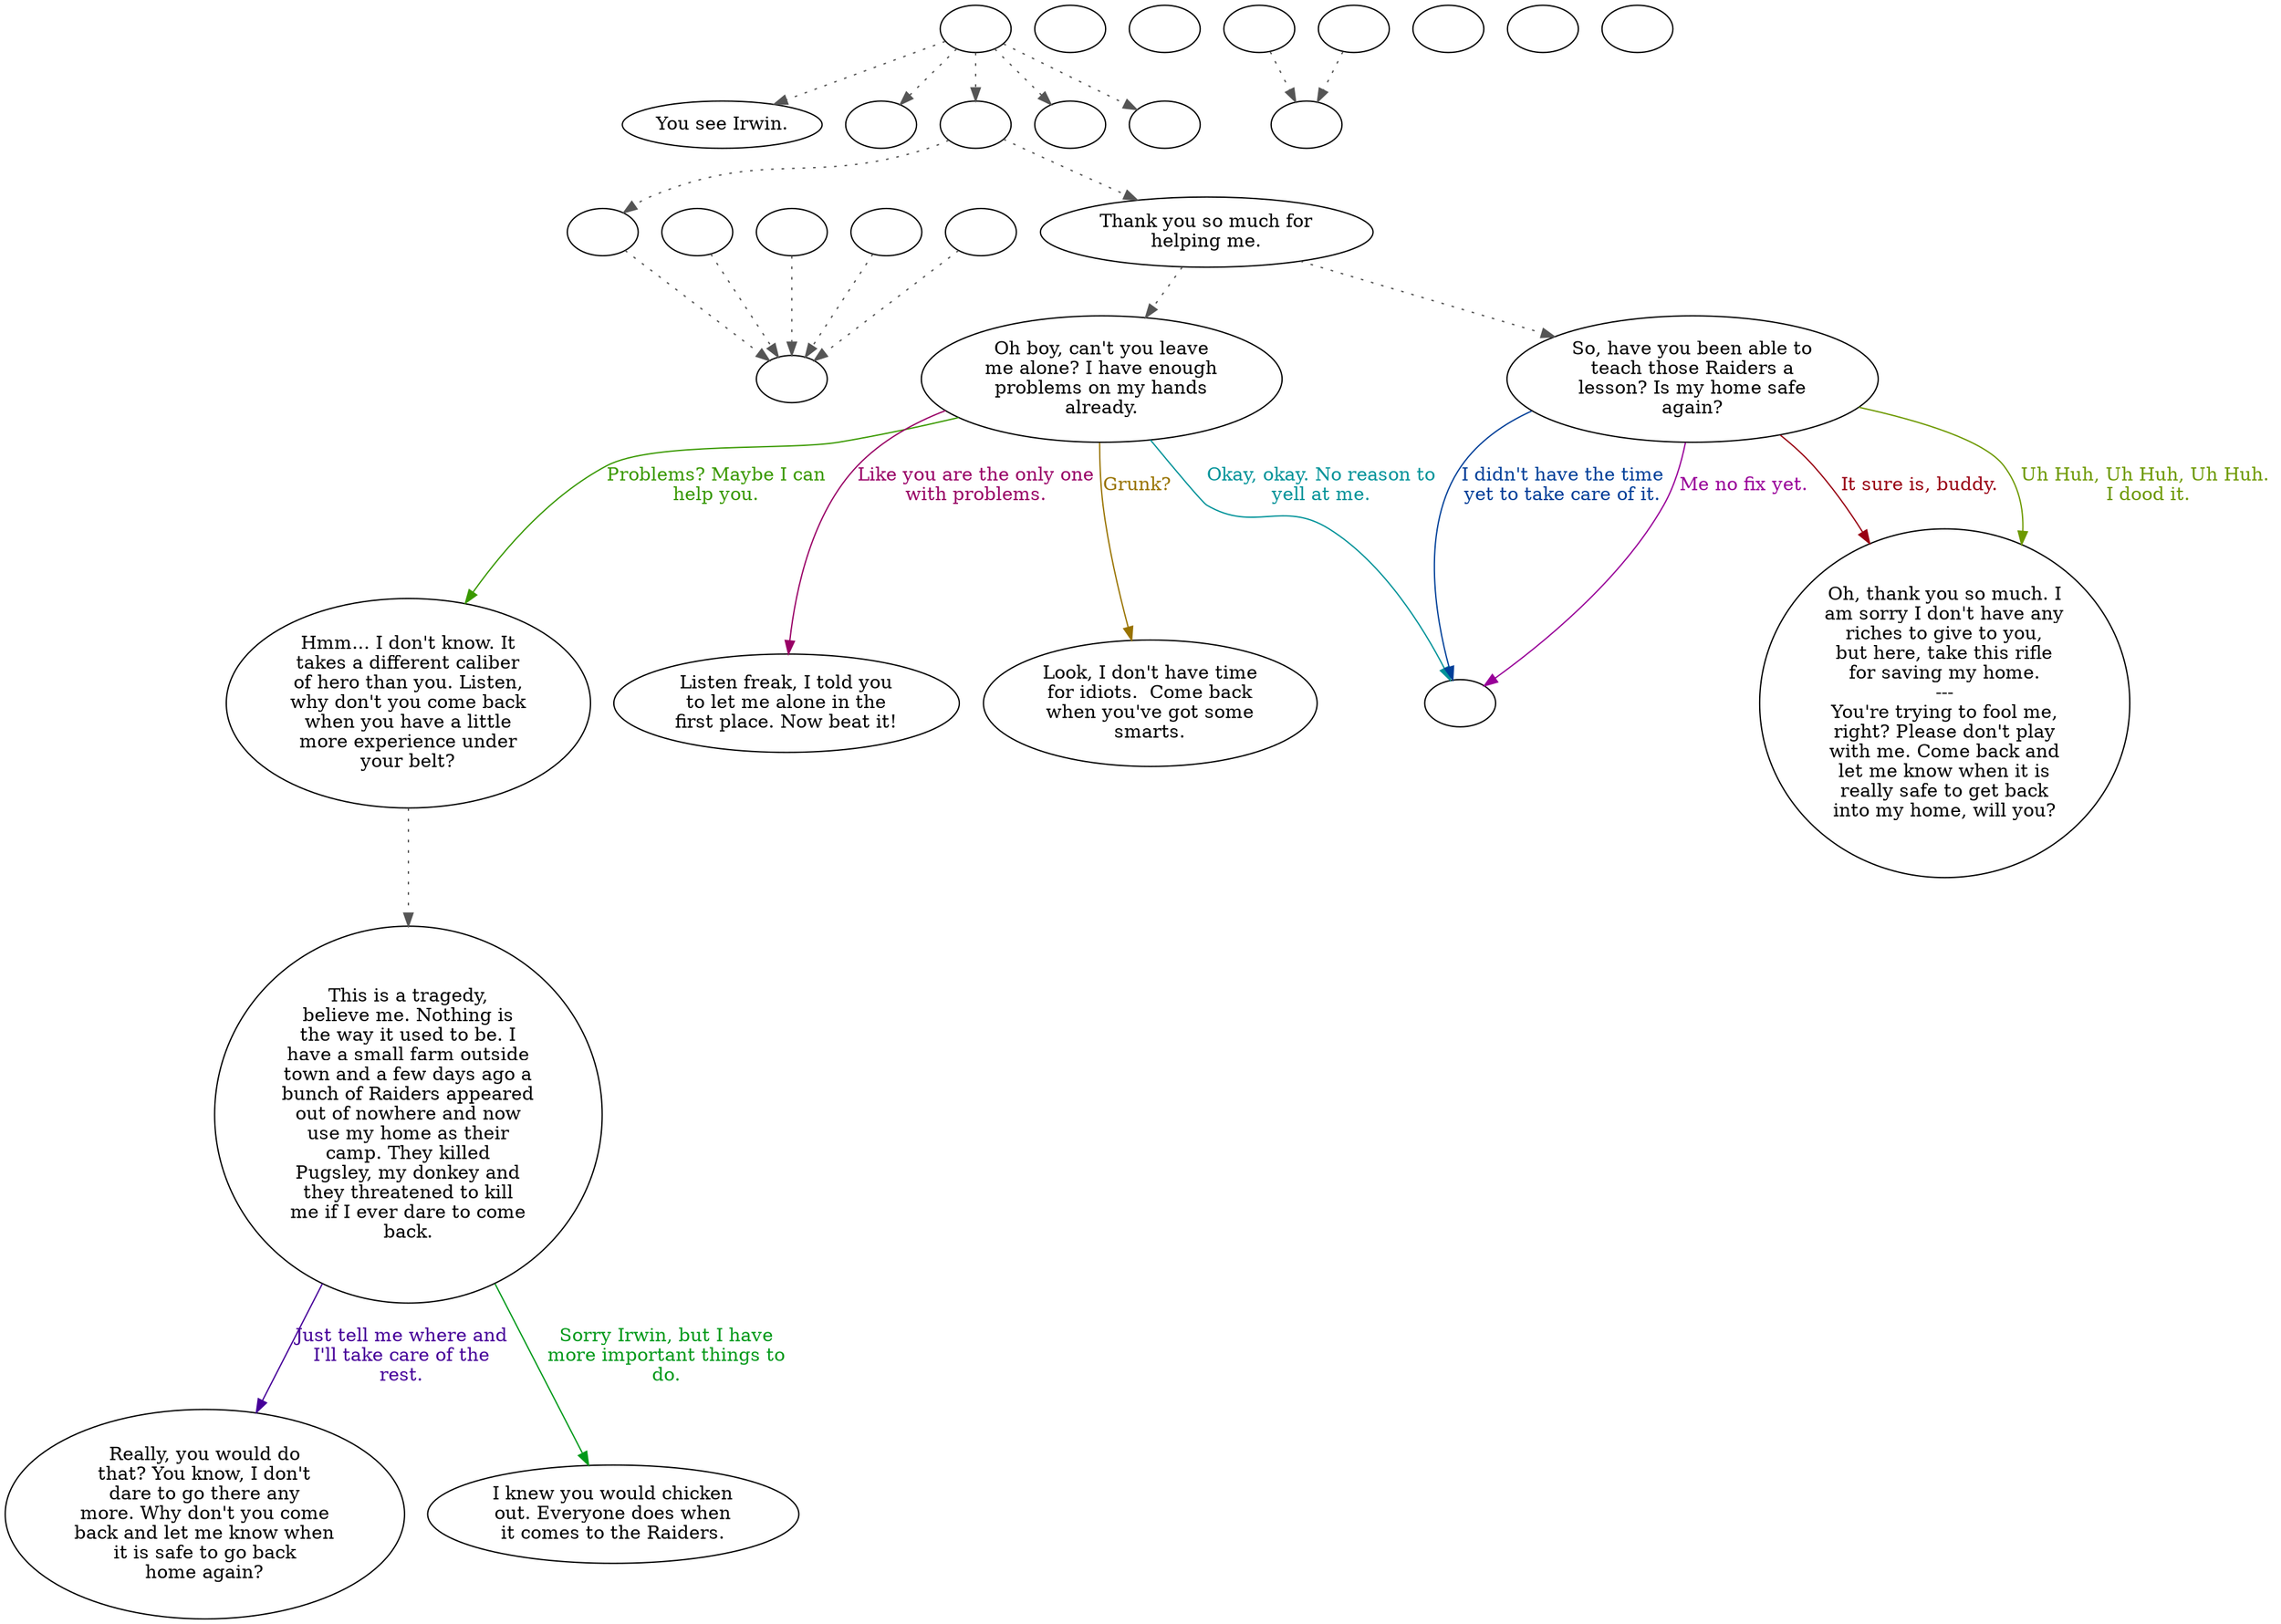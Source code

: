 digraph IRWIN {
  "start" [style=filled       fillcolor="#FFFFFF"       color="#000000"]
  "start" -> "look_at_p_proc" [style=dotted color="#555555"]
  "start" -> "pickup_p_proc" [style=dotted color="#555555"]
  "start" -> "talk_p_proc" [style=dotted color="#555555"]
  "start" -> "critter_p_proc" [style=dotted color="#555555"]
  "start" -> "destroy_p_proc" [style=dotted color="#555555"]
  "start" [label=""]
  "combat" [style=filled       fillcolor="#FFFFFF"       color="#000000"]
  "combat" [label=""]
  "critter_p_proc" [style=filled       fillcolor="#FFFFFF"       color="#000000"]
  "critter_p_proc" [label=""]
  "pickup_p_proc" [style=filled       fillcolor="#FFFFFF"       color="#000000"]
  "pickup_p_proc" [label=""]
  "talk_p_proc" [style=filled       fillcolor="#FFFFFF"       color="#000000"]
  "talk_p_proc" -> "get_reaction" [style=dotted color="#555555"]
  "talk_p_proc" -> "IrwinTalks" [style=dotted color="#555555"]
  "talk_p_proc" [label=""]
  "destroy_p_proc" [style=filled       fillcolor="#FFFFFF"       color="#000000"]
  "destroy_p_proc" [label=""]
  "look_at_p_proc" [style=filled       fillcolor="#FFFFFF"       color="#000000"]
  "look_at_p_proc" [label="You see Irwin."]
  "damage_p_proc" [style=filled       fillcolor="#FFFFFF"       color="#000000"]
  "damage_p_proc" [label=""]
  "IrwinTalks" [style=filled       fillcolor="#FFFFFF"       color="#000000"]
  "IrwinTalks" -> "Irwin00" [style=dotted color="#555555"]
  "IrwinTalks" -> "Irwin05" [style=dotted color="#555555"]
  "IrwinTalks" [label="Thank you so much for\nhelping me."]
  "IrwinAccept" [style=filled       fillcolor="#FFFFFF"       color="#000000"]
  "IrwinAccept" [label="Really, you would do\nthat? You know, I don't\ndare to go there any\nmore. Why don't you come\nback and let me know when\nit is safe to go back\nhome again?"]
  "IrwinEnd" [style=filled       fillcolor="#FFFFFF"       color="#000000"]
  "IrwinEnd" [label=""]
  "Irwin00" [style=filled       fillcolor="#FFFFFF"       color="#000000"]
  "Irwin00" [label="Oh boy, can't you leave\nme alone? I have enough\nproblems on my hands\nalready."]
  "Irwin00" -> "Irwin01" [label="Problems? Maybe I can\nhelp you." color="#399900" fontcolor="#399900"]
  "Irwin00" -> "Irwin03" [label="Like you are the only one\nwith problems." color="#990066" fontcolor="#990066"]
  "Irwin00" -> "IrwinEnd" [label="Okay, okay. No reason to\nyell at me." color="#009399" fontcolor="#009399"]
  "Irwin00" -> "Irwin07" [label="Grunk?" color="#997300" fontcolor="#997300"]
  "Irwin01" [style=filled       fillcolor="#FFFFFF"       color="#000000"]
  "Irwin01" -> "Irwin02" [style=dotted color="#555555"]
  "Irwin01" [label="Hmm... I don't know. It\ntakes a different caliber\nof hero than you. Listen,\nwhy don't you come back\nwhen you have a little\nmore experience under\nyour belt?"]
  "Irwin02" [style=filled       fillcolor="#FFFFFF"       color="#000000"]
  "Irwin02" [label="This is a tragedy,\nbelieve me. Nothing is\nthe way it used to be. I\nhave a small farm outside\ntown and a few days ago a\nbunch of Raiders appeared\nout of nowhere and now\nuse my home as their\ncamp. They killed\nPugsley, my donkey and\nthey threatened to kill\nme if I ever dare to come\nback."]
  "Irwin02" -> "IrwinAccept" [label="Just tell me where and\nI'll take care of the\nrest." color="#460099" fontcolor="#460099"]
  "Irwin02" -> "Irwin04" [label="Sorry Irwin, but I have\nmore important things to\ndo." color="#009919" fontcolor="#009919"]
  "Irwin03" [style=filled       fillcolor="#FFFFFF"       color="#000000"]
  "Irwin03" [label="Listen freak, I told you\nto let me alone in the\nfirst place. Now beat it!"]
  "Irwin04" [style=filled       fillcolor="#FFFFFF"       color="#000000"]
  "Irwin04" [label="I knew you would chicken\nout. Everyone does when\nit comes to the Raiders."]
  "Irwin05" [style=filled       fillcolor="#FFFFFF"       color="#000000"]
  "Irwin05" [label="So, have you been able to\nteach those Raiders a\nlesson? Is my home safe\nagain?"]
  "Irwin05" -> "Irwin06" [label="It sure is, buddy." color="#990013" fontcolor="#990013"]
  "Irwin05" -> "IrwinEnd" [label="I didn't have the time\nyet to take care of it." color="#004099" fontcolor="#004099"]
  "Irwin05" -> "Irwin06" [label="Uh Huh, Uh Huh, Uh Huh. \nI dood it." color="#6D9900" fontcolor="#6D9900"]
  "Irwin05" -> "IrwinEnd" [label="Me no fix yet." color="#990099" fontcolor="#990099"]
  "Irwin06" [style=filled       fillcolor="#FFFFFF"       color="#000000"]
  "Irwin06" [label="Oh, thank you so much. I\nam sorry I don't have any\nriches to give to you,\nbut here, take this rifle\nfor saving my home.\n---\nYou're trying to fool me,\nright? Please don't play\nwith me. Come back and\nlet me know when it is\nreally safe to get back\ninto my home, will you?"]
  "Irwin07" [style=filled       fillcolor="#FFFFFF"       color="#000000"]
  "Irwin07" [label="Look, I don't have time\nfor idiots.  Come back\nwhen you've got some\nsmarts."]
  "get_reaction" [style=filled       fillcolor="#FFFFFF"       color="#000000"]
  "get_reaction" -> "ReactToLevel" [style=dotted color="#555555"]
  "get_reaction" [label=""]
  "ReactToLevel" [style=filled       fillcolor="#FFFFFF"       color="#000000"]
  "ReactToLevel" [label=""]
  "LevelToReact" [style=filled       fillcolor="#FFFFFF"       color="#000000"]
  "LevelToReact" [label=""]
  "UpReact" [style=filled       fillcolor="#FFFFFF"       color="#000000"]
  "UpReact" -> "ReactToLevel" [style=dotted color="#555555"]
  "UpReact" [label=""]
  "DownReact" [style=filled       fillcolor="#FFFFFF"       color="#000000"]
  "DownReact" -> "ReactToLevel" [style=dotted color="#555555"]
  "DownReact" [label=""]
  "BottomReact" [style=filled       fillcolor="#FFFFFF"       color="#000000"]
  "BottomReact" [label=""]
  "TopReact" [style=filled       fillcolor="#FFFFFF"       color="#000000"]
  "TopReact" [label=""]
  "BigUpReact" [style=filled       fillcolor="#FFFFFF"       color="#000000"]
  "BigUpReact" -> "ReactToLevel" [style=dotted color="#555555"]
  "BigUpReact" [label=""]
  "BigDownReact" [style=filled       fillcolor="#FFFFFF"       color="#000000"]
  "BigDownReact" -> "ReactToLevel" [style=dotted color="#555555"]
  "BigDownReact" [label=""]
  "UpReactLevel" [style=filled       fillcolor="#FFFFFF"       color="#000000"]
  "UpReactLevel" -> "LevelToReact" [style=dotted color="#555555"]
  "UpReactLevel" [label=""]
  "DownReactLevel" [style=filled       fillcolor="#FFFFFF"       color="#000000"]
  "DownReactLevel" -> "LevelToReact" [style=dotted color="#555555"]
  "DownReactLevel" [label=""]
  "Goodbyes" [style=filled       fillcolor="#FFFFFF"       color="#000000"]
  "Goodbyes" [label=""]
}